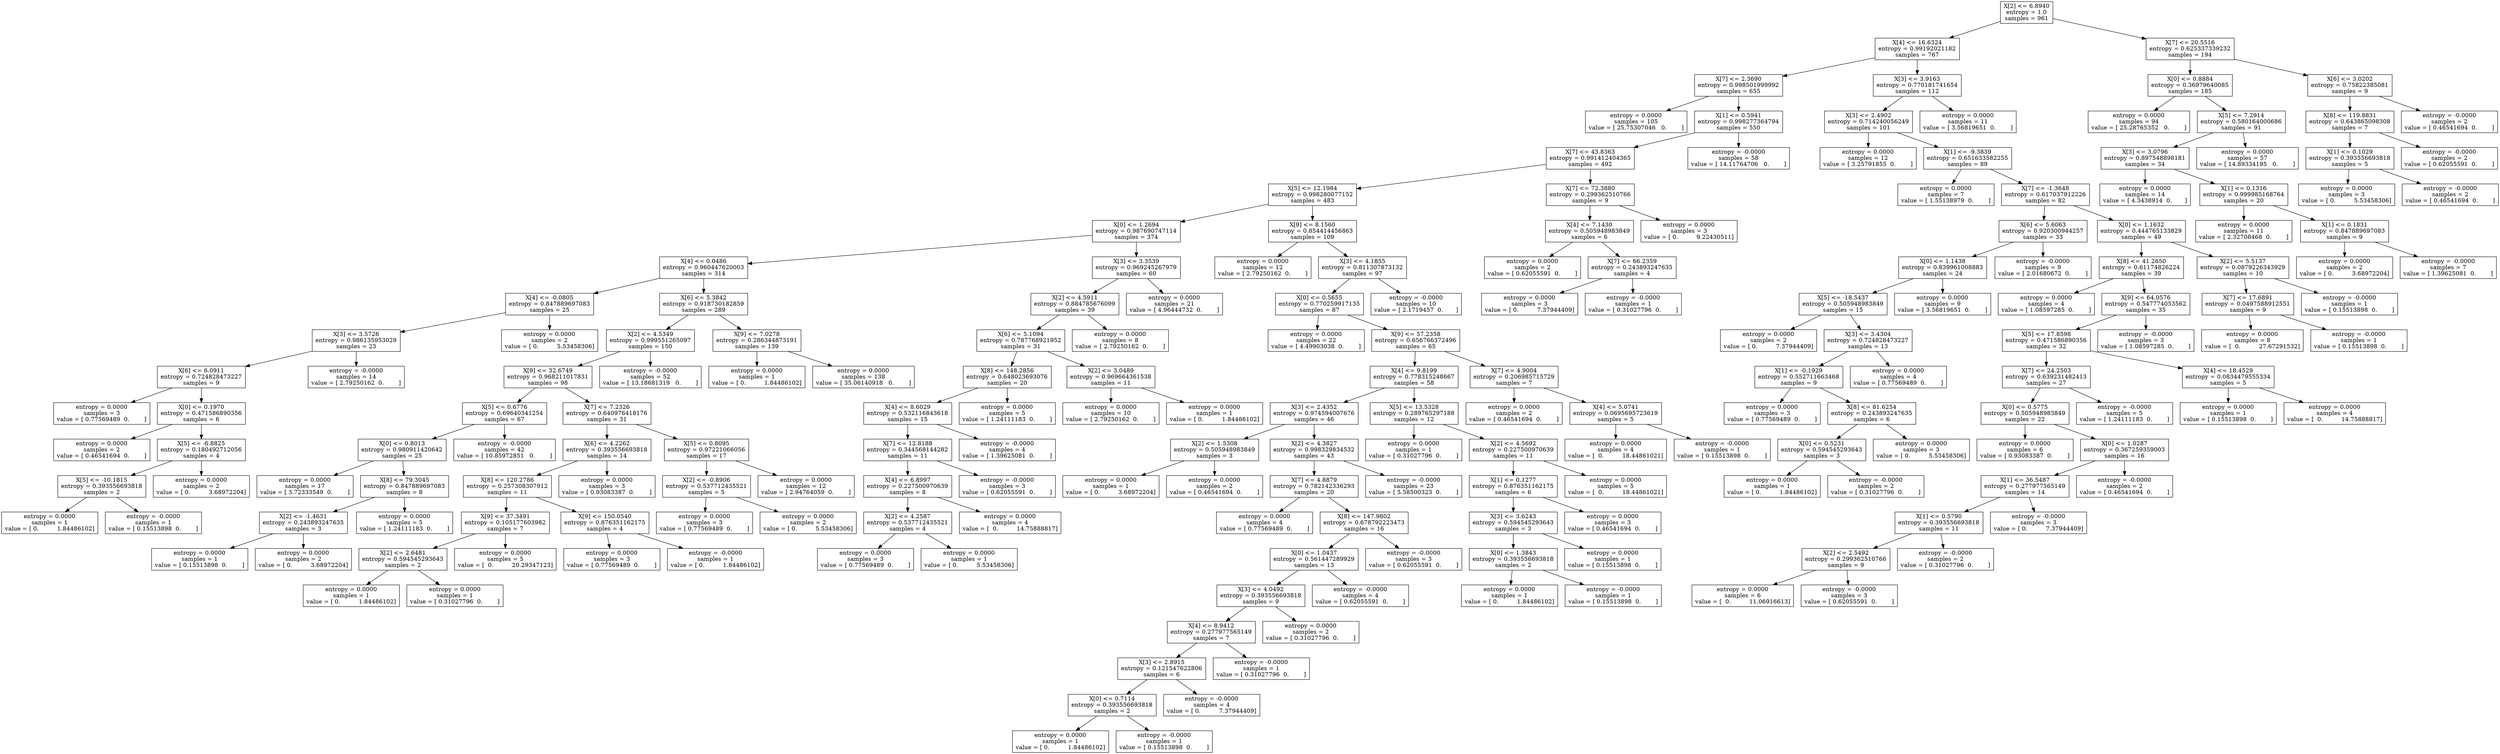 digraph Tree {
0 [label="X[2] <= 6.8940\nentropy = 1.0\nsamples = 961", shape="box"] ;
1 [label="X[4] <= 16.6324\nentropy = 0.99192021182\nsamples = 767", shape="box"] ;
0 -> 1 ;
2 [label="X[7] <= 2.3690\nentropy = 0.998501999992\nsamples = 655", shape="box"] ;
1 -> 2 ;
3 [label="entropy = 0.0000\nsamples = 105\nvalue = [ 25.75307046   0.        ]", shape="box"] ;
2 -> 3 ;
4 [label="X[1] <= 0.5941\nentropy = 0.998277364794\nsamples = 550", shape="box"] ;
2 -> 4 ;
5 [label="X[7] <= 43.8363\nentropy = 0.991412404365\nsamples = 492", shape="box"] ;
4 -> 5 ;
6 [label="X[5] <= 12.1984\nentropy = 0.998280077152\nsamples = 483", shape="box"] ;
5 -> 6 ;
7 [label="X[0] <= 1.2694\nentropy = 0.987690747114\nsamples = 374", shape="box"] ;
6 -> 7 ;
8 [label="X[4] <= 0.0486\nentropy = 0.960447620003\nsamples = 314", shape="box"] ;
7 -> 8 ;
9 [label="X[4] <= -0.0805\nentropy = 0.847889697083\nsamples = 25", shape="box"] ;
8 -> 9 ;
10 [label="X[3] <= 3.5726\nentropy = 0.986135953029\nsamples = 23", shape="box"] ;
9 -> 10 ;
11 [label="X[6] <= 6.0911\nentropy = 0.724828473227\nsamples = 9", shape="box"] ;
10 -> 11 ;
12 [label="entropy = 0.0000\nsamples = 3\nvalue = [ 0.77569489  0.        ]", shape="box"] ;
11 -> 12 ;
13 [label="X[0] <= 0.1970\nentropy = 0.471586890356\nsamples = 6", shape="box"] ;
11 -> 13 ;
14 [label="entropy = 0.0000\nsamples = 2\nvalue = [ 0.46541694  0.        ]", shape="box"] ;
13 -> 14 ;
15 [label="X[5] <= -6.8825\nentropy = 0.180492712056\nsamples = 4", shape="box"] ;
13 -> 15 ;
16 [label="X[5] <= -10.1815\nentropy = 0.393556693818\nsamples = 2", shape="box"] ;
15 -> 16 ;
17 [label="entropy = 0.0000\nsamples = 1\nvalue = [ 0.          1.84486102]", shape="box"] ;
16 -> 17 ;
18 [label="entropy = -0.0000\nsamples = 1\nvalue = [ 0.15513898  0.        ]", shape="box"] ;
16 -> 18 ;
19 [label="entropy = 0.0000\nsamples = 2\nvalue = [ 0.          3.68972204]", shape="box"] ;
15 -> 19 ;
20 [label="entropy = -0.0000\nsamples = 14\nvalue = [ 2.79250162  0.        ]", shape="box"] ;
10 -> 20 ;
21 [label="entropy = 0.0000\nsamples = 2\nvalue = [ 0.          5.53458306]", shape="box"] ;
9 -> 21 ;
22 [label="X[6] <= 5.3842\nentropy = 0.918730182859\nsamples = 289", shape="box"] ;
8 -> 22 ;
23 [label="X[2] <= 4.5349\nentropy = 0.999551265097\nsamples = 150", shape="box"] ;
22 -> 23 ;
24 [label="X[9] <= 32.6749\nentropy = 0.968211017831\nsamples = 98", shape="box"] ;
23 -> 24 ;
25 [label="X[5] <= 0.6776\nentropy = 0.69640341254\nsamples = 67", shape="box"] ;
24 -> 25 ;
26 [label="X[0] <= 0.8013\nentropy = 0.980911420642\nsamples = 25", shape="box"] ;
25 -> 26 ;
27 [label="entropy = 0.0000\nsamples = 17\nvalue = [ 3.72333549  0.        ]", shape="box"] ;
26 -> 27 ;
28 [label="X[8] <= 79.3045\nentropy = 0.847889697083\nsamples = 8", shape="box"] ;
26 -> 28 ;
29 [label="X[2] <= -1.4631\nentropy = 0.243893247635\nsamples = 3", shape="box"] ;
28 -> 29 ;
30 [label="entropy = 0.0000\nsamples = 1\nvalue = [ 0.15513898  0.        ]", shape="box"] ;
29 -> 30 ;
31 [label="entropy = 0.0000\nsamples = 2\nvalue = [ 0.          3.68972204]", shape="box"] ;
29 -> 31 ;
32 [label="entropy = 0.0000\nsamples = 5\nvalue = [ 1.24111183  0.        ]", shape="box"] ;
28 -> 32 ;
33 [label="entropy = -0.0000\nsamples = 42\nvalue = [ 10.85972851   0.        ]", shape="box"] ;
25 -> 33 ;
34 [label="X[7] <= 7.2326\nentropy = 0.640976418176\nsamples = 31", shape="box"] ;
24 -> 34 ;
35 [label="X[6] <= 4.2262\nentropy = 0.393556693818\nsamples = 14", shape="box"] ;
34 -> 35 ;
36 [label="X[8] <= 120.2786\nentropy = 0.257308307912\nsamples = 11", shape="box"] ;
35 -> 36 ;
37 [label="X[9] <= 37.3491\nentropy = 0.105177603982\nsamples = 7", shape="box"] ;
36 -> 37 ;
38 [label="X[2] <= 2.6481\nentropy = 0.594545293643\nsamples = 2", shape="box"] ;
37 -> 38 ;
39 [label="entropy = 0.0000\nsamples = 1\nvalue = [ 0.          1.84486102]", shape="box"] ;
38 -> 39 ;
40 [label="entropy = 0.0000\nsamples = 1\nvalue = [ 0.31027796  0.        ]", shape="box"] ;
38 -> 40 ;
41 [label="entropy = 0.0000\nsamples = 5\nvalue = [  0.          20.29347123]", shape="box"] ;
37 -> 41 ;
42 [label="X[9] <= 150.0540\nentropy = 0.876351162175\nsamples = 4", shape="box"] ;
36 -> 42 ;
43 [label="entropy = 0.0000\nsamples = 3\nvalue = [ 0.77569489  0.        ]", shape="box"] ;
42 -> 43 ;
44 [label="entropy = -0.0000\nsamples = 1\nvalue = [ 0.          1.84486102]", shape="box"] ;
42 -> 44 ;
45 [label="entropy = 0.0000\nsamples = 3\nvalue = [ 0.93083387  0.        ]", shape="box"] ;
35 -> 45 ;
46 [label="X[5] <= 0.8095\nentropy = 0.97221066056\nsamples = 17", shape="box"] ;
34 -> 46 ;
47 [label="X[2] <= -0.8906\nentropy = 0.537712435521\nsamples = 5", shape="box"] ;
46 -> 47 ;
48 [label="entropy = 0.0000\nsamples = 3\nvalue = [ 0.77569489  0.        ]", shape="box"] ;
47 -> 48 ;
49 [label="entropy = 0.0000\nsamples = 2\nvalue = [ 0.          5.53458306]", shape="box"] ;
47 -> 49 ;
50 [label="entropy = 0.0000\nsamples = 12\nvalue = [ 2.94764059  0.        ]", shape="box"] ;
46 -> 50 ;
51 [label="entropy = -0.0000\nsamples = 52\nvalue = [ 13.18681319   0.        ]", shape="box"] ;
23 -> 51 ;
52 [label="X[9] <= 7.0278\nentropy = 0.286344873191\nsamples = 139", shape="box"] ;
22 -> 52 ;
53 [label="entropy = 0.0000\nsamples = 1\nvalue = [ 0.          1.84486102]", shape="box"] ;
52 -> 53 ;
54 [label="entropy = 0.0000\nsamples = 138\nvalue = [ 35.06140918   0.        ]", shape="box"] ;
52 -> 54 ;
55 [label="X[3] <= 3.3539\nentropy = 0.969245267979\nsamples = 60", shape="box"] ;
7 -> 55 ;
56 [label="X[2] <= 4.5911\nentropy = 0.884785676099\nsamples = 39", shape="box"] ;
55 -> 56 ;
57 [label="X[6] <= 5.1094\nentropy = 0.787768921952\nsamples = 31", shape="box"] ;
56 -> 57 ;
58 [label="X[8] <= 148.2856\nentropy = 0.648023693076\nsamples = 20", shape="box"] ;
57 -> 58 ;
59 [label="X[4] <= 8.6029\nentropy = 0.532116843618\nsamples = 15", shape="box"] ;
58 -> 59 ;
60 [label="X[7] <= 12.8188\nentropy = 0.344568144282\nsamples = 11", shape="box"] ;
59 -> 60 ;
61 [label="X[4] <= 6.8997\nentropy = 0.227500970639\nsamples = 8", shape="box"] ;
60 -> 61 ;
62 [label="X[2] <= 4.2587\nentropy = 0.537712435521\nsamples = 4", shape="box"] ;
61 -> 62 ;
63 [label="entropy = 0.0000\nsamples = 3\nvalue = [ 0.77569489  0.        ]", shape="box"] ;
62 -> 63 ;
64 [label="entropy = 0.0000\nsamples = 1\nvalue = [ 0.          5.53458306]", shape="box"] ;
62 -> 64 ;
65 [label="entropy = 0.0000\nsamples = 4\nvalue = [  0.          14.75888817]", shape="box"] ;
61 -> 65 ;
66 [label="entropy = -0.0000\nsamples = 3\nvalue = [ 0.62055591  0.        ]", shape="box"] ;
60 -> 66 ;
67 [label="entropy = -0.0000\nsamples = 4\nvalue = [ 1.39625081  0.        ]", shape="box"] ;
59 -> 67 ;
68 [label="entropy = 0.0000\nsamples = 5\nvalue = [ 1.24111183  0.        ]", shape="box"] ;
58 -> 68 ;
69 [label="X[2] <= 3.0489\nentropy = 0.969664361538\nsamples = 11", shape="box"] ;
57 -> 69 ;
70 [label="entropy = 0.0000\nsamples = 10\nvalue = [ 2.79250162  0.        ]", shape="box"] ;
69 -> 70 ;
71 [label="entropy = 0.0000\nsamples = 1\nvalue = [ 0.          1.84486102]", shape="box"] ;
69 -> 71 ;
72 [label="entropy = 0.0000\nsamples = 8\nvalue = [ 2.79250162  0.        ]", shape="box"] ;
56 -> 72 ;
73 [label="entropy = 0.0000\nsamples = 21\nvalue = [ 4.96444732  0.        ]", shape="box"] ;
55 -> 73 ;
74 [label="X[9] <= 8.1560\nentropy = 0.854414456863\nsamples = 109", shape="box"] ;
6 -> 74 ;
75 [label="entropy = 0.0000\nsamples = 12\nvalue = [ 2.79250162  0.        ]", shape="box"] ;
74 -> 75 ;
76 [label="X[3] <= 4.1855\nentropy = 0.811307873132\nsamples = 97", shape="box"] ;
74 -> 76 ;
77 [label="X[0] <= 0.5655\nentropy = 0.770259917135\nsamples = 87", shape="box"] ;
76 -> 77 ;
78 [label="entropy = 0.0000\nsamples = 22\nvalue = [ 4.49903038  0.        ]", shape="box"] ;
77 -> 78 ;
79 [label="X[9] <= 57.2358\nentropy = 0.656766372496\nsamples = 65", shape="box"] ;
77 -> 79 ;
80 [label="X[4] <= 9.8199\nentropy = 0.778315248667\nsamples = 58", shape="box"] ;
79 -> 80 ;
81 [label="X[3] <= 2.4352\nentropy = 0.974594007676\nsamples = 46", shape="box"] ;
80 -> 81 ;
82 [label="X[2] <= 1.5308\nentropy = 0.505948983849\nsamples = 3", shape="box"] ;
81 -> 82 ;
83 [label="entropy = 0.0000\nsamples = 1\nvalue = [ 0.          3.68972204]", shape="box"] ;
82 -> 83 ;
84 [label="entropy = 0.0000\nsamples = 2\nvalue = [ 0.46541694  0.        ]", shape="box"] ;
82 -> 84 ;
85 [label="X[2] <= 4.3827\nentropy = 0.998329834532\nsamples = 43", shape="box"] ;
81 -> 85 ;
86 [label="X[7] <= 4.8879\nentropy = 0.782142336293\nsamples = 20", shape="box"] ;
85 -> 86 ;
87 [label="entropy = 0.0000\nsamples = 4\nvalue = [ 0.77569489  0.        ]", shape="box"] ;
86 -> 87 ;
88 [label="X[8] <= 147.9802\nentropy = 0.678792223473\nsamples = 16", shape="box"] ;
86 -> 88 ;
89 [label="X[0] <= 1.0437\nentropy = 0.561447289929\nsamples = 13", shape="box"] ;
88 -> 89 ;
90 [label="X[3] <= 4.0492\nentropy = 0.393556693818\nsamples = 9", shape="box"] ;
89 -> 90 ;
91 [label="X[4] <= 8.9412\nentropy = 0.277977565149\nsamples = 7", shape="box"] ;
90 -> 91 ;
92 [label="X[3] <= 2.8915\nentropy = 0.121547622806\nsamples = 6", shape="box"] ;
91 -> 92 ;
93 [label="X[0] <= 0.7114\nentropy = 0.393556693818\nsamples = 2", shape="box"] ;
92 -> 93 ;
94 [label="entropy = 0.0000\nsamples = 1\nvalue = [ 0.          1.84486102]", shape="box"] ;
93 -> 94 ;
95 [label="entropy = -0.0000\nsamples = 1\nvalue = [ 0.15513898  0.        ]", shape="box"] ;
93 -> 95 ;
96 [label="entropy = -0.0000\nsamples = 4\nvalue = [ 0.          7.37944409]", shape="box"] ;
92 -> 96 ;
97 [label="entropy = -0.0000\nsamples = 1\nvalue = [ 0.31027796  0.        ]", shape="box"] ;
91 -> 97 ;
98 [label="entropy = 0.0000\nsamples = 2\nvalue = [ 0.31027796  0.        ]", shape="box"] ;
90 -> 98 ;
99 [label="entropy = -0.0000\nsamples = 4\nvalue = [ 0.62055591  0.        ]", shape="box"] ;
89 -> 99 ;
100 [label="entropy = -0.0000\nsamples = 3\nvalue = [ 0.62055591  0.        ]", shape="box"] ;
88 -> 100 ;
101 [label="entropy = -0.0000\nsamples = 23\nvalue = [ 5.58500323  0.        ]", shape="box"] ;
85 -> 101 ;
102 [label="X[5] <= 13.5328\nentropy = 0.289765297188\nsamples = 12", shape="box"] ;
80 -> 102 ;
103 [label="entropy = 0.0000\nsamples = 1\nvalue = [ 0.31027796  0.        ]", shape="box"] ;
102 -> 103 ;
104 [label="X[2] <= 4.5692\nentropy = 0.227500970639\nsamples = 11", shape="box"] ;
102 -> 104 ;
105 [label="X[1] <= 0.1277\nentropy = 0.876351162175\nsamples = 6", shape="box"] ;
104 -> 105 ;
106 [label="X[3] <= 3.6243\nentropy = 0.594545293643\nsamples = 3", shape="box"] ;
105 -> 106 ;
107 [label="X[0] <= 1.3843\nentropy = 0.393556693818\nsamples = 2", shape="box"] ;
106 -> 107 ;
108 [label="entropy = 0.0000\nsamples = 1\nvalue = [ 0.          1.84486102]", shape="box"] ;
107 -> 108 ;
109 [label="entropy = -0.0000\nsamples = 1\nvalue = [ 0.15513898  0.        ]", shape="box"] ;
107 -> 109 ;
110 [label="entropy = 0.0000\nsamples = 1\nvalue = [ 0.15513898  0.        ]", shape="box"] ;
106 -> 110 ;
111 [label="entropy = 0.0000\nsamples = 3\nvalue = [ 0.46541694  0.        ]", shape="box"] ;
105 -> 111 ;
112 [label="entropy = 0.0000\nsamples = 5\nvalue = [  0.          18.44861021]", shape="box"] ;
104 -> 112 ;
113 [label="X[7] <= 4.9004\nentropy = 0.206985715729\nsamples = 7", shape="box"] ;
79 -> 113 ;
114 [label="entropy = 0.0000\nsamples = 2\nvalue = [ 0.46541694  0.        ]", shape="box"] ;
113 -> 114 ;
115 [label="X[4] <= 5.0741\nentropy = 0.0695695723619\nsamples = 5", shape="box"] ;
113 -> 115 ;
116 [label="entropy = 0.0000\nsamples = 4\nvalue = [  0.          18.44861021]", shape="box"] ;
115 -> 116 ;
117 [label="entropy = -0.0000\nsamples = 1\nvalue = [ 0.15513898  0.        ]", shape="box"] ;
115 -> 117 ;
118 [label="entropy = -0.0000\nsamples = 10\nvalue = [ 2.1719457  0.       ]", shape="box"] ;
76 -> 118 ;
119 [label="X[7] <= 72.3880\nentropy = 0.299362510766\nsamples = 9", shape="box"] ;
5 -> 119 ;
120 [label="X[4] <= 7.1430\nentropy = 0.505948983849\nsamples = 6", shape="box"] ;
119 -> 120 ;
121 [label="entropy = 0.0000\nsamples = 2\nvalue = [ 0.62055591  0.        ]", shape="box"] ;
120 -> 121 ;
122 [label="X[7] <= 66.2359\nentropy = 0.243893247635\nsamples = 4", shape="box"] ;
120 -> 122 ;
123 [label="entropy = 0.0000\nsamples = 3\nvalue = [ 0.          7.37944409]", shape="box"] ;
122 -> 123 ;
124 [label="entropy = -0.0000\nsamples = 1\nvalue = [ 0.31027796  0.        ]", shape="box"] ;
122 -> 124 ;
125 [label="entropy = 0.0000\nsamples = 3\nvalue = [ 0.          9.22430511]", shape="box"] ;
119 -> 125 ;
126 [label="entropy = -0.0000\nsamples = 58\nvalue = [ 14.11764706   0.        ]", shape="box"] ;
4 -> 126 ;
127 [label="X[3] <= 3.9163\nentropy = 0.770181741654\nsamples = 112", shape="box"] ;
1 -> 127 ;
128 [label="X[3] <= 2.4902\nentropy = 0.714240056249\nsamples = 101", shape="box"] ;
127 -> 128 ;
129 [label="entropy = 0.0000\nsamples = 12\nvalue = [ 3.25791855  0.        ]", shape="box"] ;
128 -> 129 ;
130 [label="X[1] <= -9.3839\nentropy = 0.651633582255\nsamples = 89", shape="box"] ;
128 -> 130 ;
131 [label="entropy = 0.0000\nsamples = 7\nvalue = [ 1.55138979  0.        ]", shape="box"] ;
130 -> 131 ;
132 [label="X[7] <= -1.3648\nentropy = 0.617037912226\nsamples = 82", shape="box"] ;
130 -> 132 ;
133 [label="X[6] <= 5.6063\nentropy = 0.920300944257\nsamples = 33", shape="box"] ;
132 -> 133 ;
134 [label="X[0] <= 1.1438\nentropy = 0.839961008883\nsamples = 24", shape="box"] ;
133 -> 134 ;
135 [label="X[5] <= -18.5437\nentropy = 0.505948983849\nsamples = 15", shape="box"] ;
134 -> 135 ;
136 [label="entropy = 0.0000\nsamples = 2\nvalue = [ 0.          7.37944409]", shape="box"] ;
135 -> 136 ;
137 [label="X[3] <= 3.4304\nentropy = 0.724828473227\nsamples = 13", shape="box"] ;
135 -> 137 ;
138 [label="X[1] <= -0.1929\nentropy = 0.552711663468\nsamples = 9", shape="box"] ;
137 -> 138 ;
139 [label="entropy = 0.0000\nsamples = 3\nvalue = [ 0.77569489  0.        ]", shape="box"] ;
138 -> 139 ;
140 [label="X[8] <= 81.6254\nentropy = 0.243893247635\nsamples = 6", shape="box"] ;
138 -> 140 ;
141 [label="X[0] <= 0.5231\nentropy = 0.594545293643\nsamples = 3", shape="box"] ;
140 -> 141 ;
142 [label="entropy = 0.0000\nsamples = 1\nvalue = [ 0.          1.84486102]", shape="box"] ;
141 -> 142 ;
143 [label="entropy = -0.0000\nsamples = 2\nvalue = [ 0.31027796  0.        ]", shape="box"] ;
141 -> 143 ;
144 [label="entropy = 0.0000\nsamples = 3\nvalue = [ 0.          5.53458306]", shape="box"] ;
140 -> 144 ;
145 [label="entropy = 0.0000\nsamples = 4\nvalue = [ 0.77569489  0.        ]", shape="box"] ;
137 -> 145 ;
146 [label="entropy = 0.0000\nsamples = 9\nvalue = [ 3.56819651  0.        ]", shape="box"] ;
134 -> 146 ;
147 [label="entropy = -0.0000\nsamples = 9\nvalue = [ 2.01680672  0.        ]", shape="box"] ;
133 -> 147 ;
148 [label="X[0] <= 1.1632\nentropy = 0.444765133829\nsamples = 49", shape="box"] ;
132 -> 148 ;
149 [label="X[8] <= 41.2650\nentropy = 0.61174826224\nsamples = 39", shape="box"] ;
148 -> 149 ;
150 [label="entropy = 0.0000\nsamples = 4\nvalue = [ 1.08597285  0.        ]", shape="box"] ;
149 -> 150 ;
151 [label="X[9] <= 64.0576\nentropy = 0.547774053562\nsamples = 35", shape="box"] ;
149 -> 151 ;
152 [label="X[5] <= 17.8598\nentropy = 0.471586890356\nsamples = 32", shape="box"] ;
151 -> 152 ;
153 [label="X[7] <= 24.2503\nentropy = 0.639231482413\nsamples = 27", shape="box"] ;
152 -> 153 ;
154 [label="X[0] <= 0.5775\nentropy = 0.505948983849\nsamples = 22", shape="box"] ;
153 -> 154 ;
155 [label="entropy = 0.0000\nsamples = 6\nvalue = [ 0.93083387  0.        ]", shape="box"] ;
154 -> 155 ;
156 [label="X[0] <= 1.0287\nentropy = 0.367259359003\nsamples = 16", shape="box"] ;
154 -> 156 ;
157 [label="X[1] <= 36.5487\nentropy = 0.277977565149\nsamples = 14", shape="box"] ;
156 -> 157 ;
158 [label="X[1] <= 0.5790\nentropy = 0.393556693818\nsamples = 11", shape="box"] ;
157 -> 158 ;
159 [label="X[2] <= 2.5492\nentropy = 0.299362510766\nsamples = 9", shape="box"] ;
158 -> 159 ;
160 [label="entropy = 0.0000\nsamples = 6\nvalue = [  0.          11.06916613]", shape="box"] ;
159 -> 160 ;
161 [label="entropy = -0.0000\nsamples = 3\nvalue = [ 0.62055591  0.        ]", shape="box"] ;
159 -> 161 ;
162 [label="entropy = -0.0000\nsamples = 2\nvalue = [ 0.31027796  0.        ]", shape="box"] ;
158 -> 162 ;
163 [label="entropy = -0.0000\nsamples = 3\nvalue = [ 0.          7.37944409]", shape="box"] ;
157 -> 163 ;
164 [label="entropy = -0.0000\nsamples = 2\nvalue = [ 0.46541694  0.        ]", shape="box"] ;
156 -> 164 ;
165 [label="entropy = -0.0000\nsamples = 5\nvalue = [ 1.24111183  0.        ]", shape="box"] ;
153 -> 165 ;
166 [label="X[4] <= 18.4529\nentropy = 0.0834479555334\nsamples = 5", shape="box"] ;
152 -> 166 ;
167 [label="entropy = 0.0000\nsamples = 1\nvalue = [ 0.15513898  0.        ]", shape="box"] ;
166 -> 167 ;
168 [label="entropy = 0.0000\nsamples = 4\nvalue = [  0.          14.75888817]", shape="box"] ;
166 -> 168 ;
169 [label="entropy = -0.0000\nsamples = 3\nvalue = [ 1.08597285  0.        ]", shape="box"] ;
151 -> 169 ;
170 [label="X[2] <= 5.5137\nentropy = 0.0879226343929\nsamples = 10", shape="box"] ;
148 -> 170 ;
171 [label="X[7] <= 17.6891\nentropy = 0.0497588912551\nsamples = 9", shape="box"] ;
170 -> 171 ;
172 [label="entropy = 0.0000\nsamples = 8\nvalue = [  0.          27.67291532]", shape="box"] ;
171 -> 172 ;
173 [label="entropy = -0.0000\nsamples = 1\nvalue = [ 0.15513898  0.        ]", shape="box"] ;
171 -> 173 ;
174 [label="entropy = -0.0000\nsamples = 1\nvalue = [ 0.15513898  0.        ]", shape="box"] ;
170 -> 174 ;
175 [label="entropy = 0.0000\nsamples = 11\nvalue = [ 3.56819651  0.        ]", shape="box"] ;
127 -> 175 ;
176 [label="X[7] <= 20.5516\nentropy = 0.625337339232\nsamples = 194", shape="box"] ;
0 -> 176 ;
177 [label="X[0] <= 0.8884\nentropy = 0.36979640085\nsamples = 185", shape="box"] ;
176 -> 177 ;
178 [label="entropy = 0.0000\nsamples = 94\nvalue = [ 25.28765352   0.        ]", shape="box"] ;
177 -> 178 ;
179 [label="X[5] <= 7.2914\nentropy = 0.580164000686\nsamples = 91", shape="box"] ;
177 -> 179 ;
180 [label="X[3] <= 3.0796\nentropy = 0.897548898181\nsamples = 34", shape="box"] ;
179 -> 180 ;
181 [label="entropy = 0.0000\nsamples = 14\nvalue = [ 4.3438914  0.       ]", shape="box"] ;
180 -> 181 ;
182 [label="X[1] <= 0.1316\nentropy = 0.999985168764\nsamples = 20", shape="box"] ;
180 -> 182 ;
183 [label="entropy = 0.0000\nsamples = 11\nvalue = [ 2.32708468  0.        ]", shape="box"] ;
182 -> 183 ;
184 [label="X[1] <= 0.1831\nentropy = 0.847889697083\nsamples = 9", shape="box"] ;
182 -> 184 ;
185 [label="entropy = 0.0000\nsamples = 2\nvalue = [ 0.          3.68972204]", shape="box"] ;
184 -> 185 ;
186 [label="entropy = -0.0000\nsamples = 7\nvalue = [ 1.39625081  0.        ]", shape="box"] ;
184 -> 186 ;
187 [label="entropy = 0.0000\nsamples = 57\nvalue = [ 14.89334195   0.        ]", shape="box"] ;
179 -> 187 ;
188 [label="X[6] <= 3.0202\nentropy = 0.75822385081\nsamples = 9", shape="box"] ;
176 -> 188 ;
189 [label="X[8] <= 119.8831\nentropy = 0.643865098308\nsamples = 7", shape="box"] ;
188 -> 189 ;
190 [label="X[1] <= 0.1029\nentropy = 0.393556693818\nsamples = 5", shape="box"] ;
189 -> 190 ;
191 [label="entropy = 0.0000\nsamples = 3\nvalue = [ 0.          5.53458306]", shape="box"] ;
190 -> 191 ;
192 [label="entropy = -0.0000\nsamples = 2\nvalue = [ 0.46541694  0.        ]", shape="box"] ;
190 -> 192 ;
193 [label="entropy = -0.0000\nsamples = 2\nvalue = [ 0.62055591  0.        ]", shape="box"] ;
189 -> 193 ;
194 [label="entropy = -0.0000\nsamples = 2\nvalue = [ 0.46541694  0.        ]", shape="box"] ;
188 -> 194 ;
}